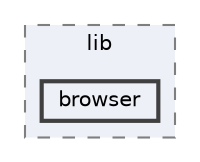 digraph "browser"
{
 // INTERACTIVE_SVG=YES
 // LATEX_PDF_SIZE
  bgcolor="transparent";
  edge [fontname=Helvetica,fontsize=10,labelfontname=Helvetica,labelfontsize=10];
  node [fontname=Helvetica,fontsize=10,shape=box,height=0.2,width=0.4];
  compound=true
  subgraph clusterdir_61c576adda220dbd99d94e7022ce4758 {
    graph [ bgcolor="#edf0f7", pencolor="grey50", label="lib", fontname=Helvetica,fontsize=10 style="filled,dashed", URL="dir_61c576adda220dbd99d94e7022ce4758.html",tooltip=""]
  dir_7f4ad547e42a0fdc4c6efe4ffc6ddf63 [label="browser", fillcolor="#edf0f7", color="grey25", style="filled,bold", URL="dir_7f4ad547e42a0fdc4c6efe4ffc6ddf63.html",tooltip=""];
  }
}
